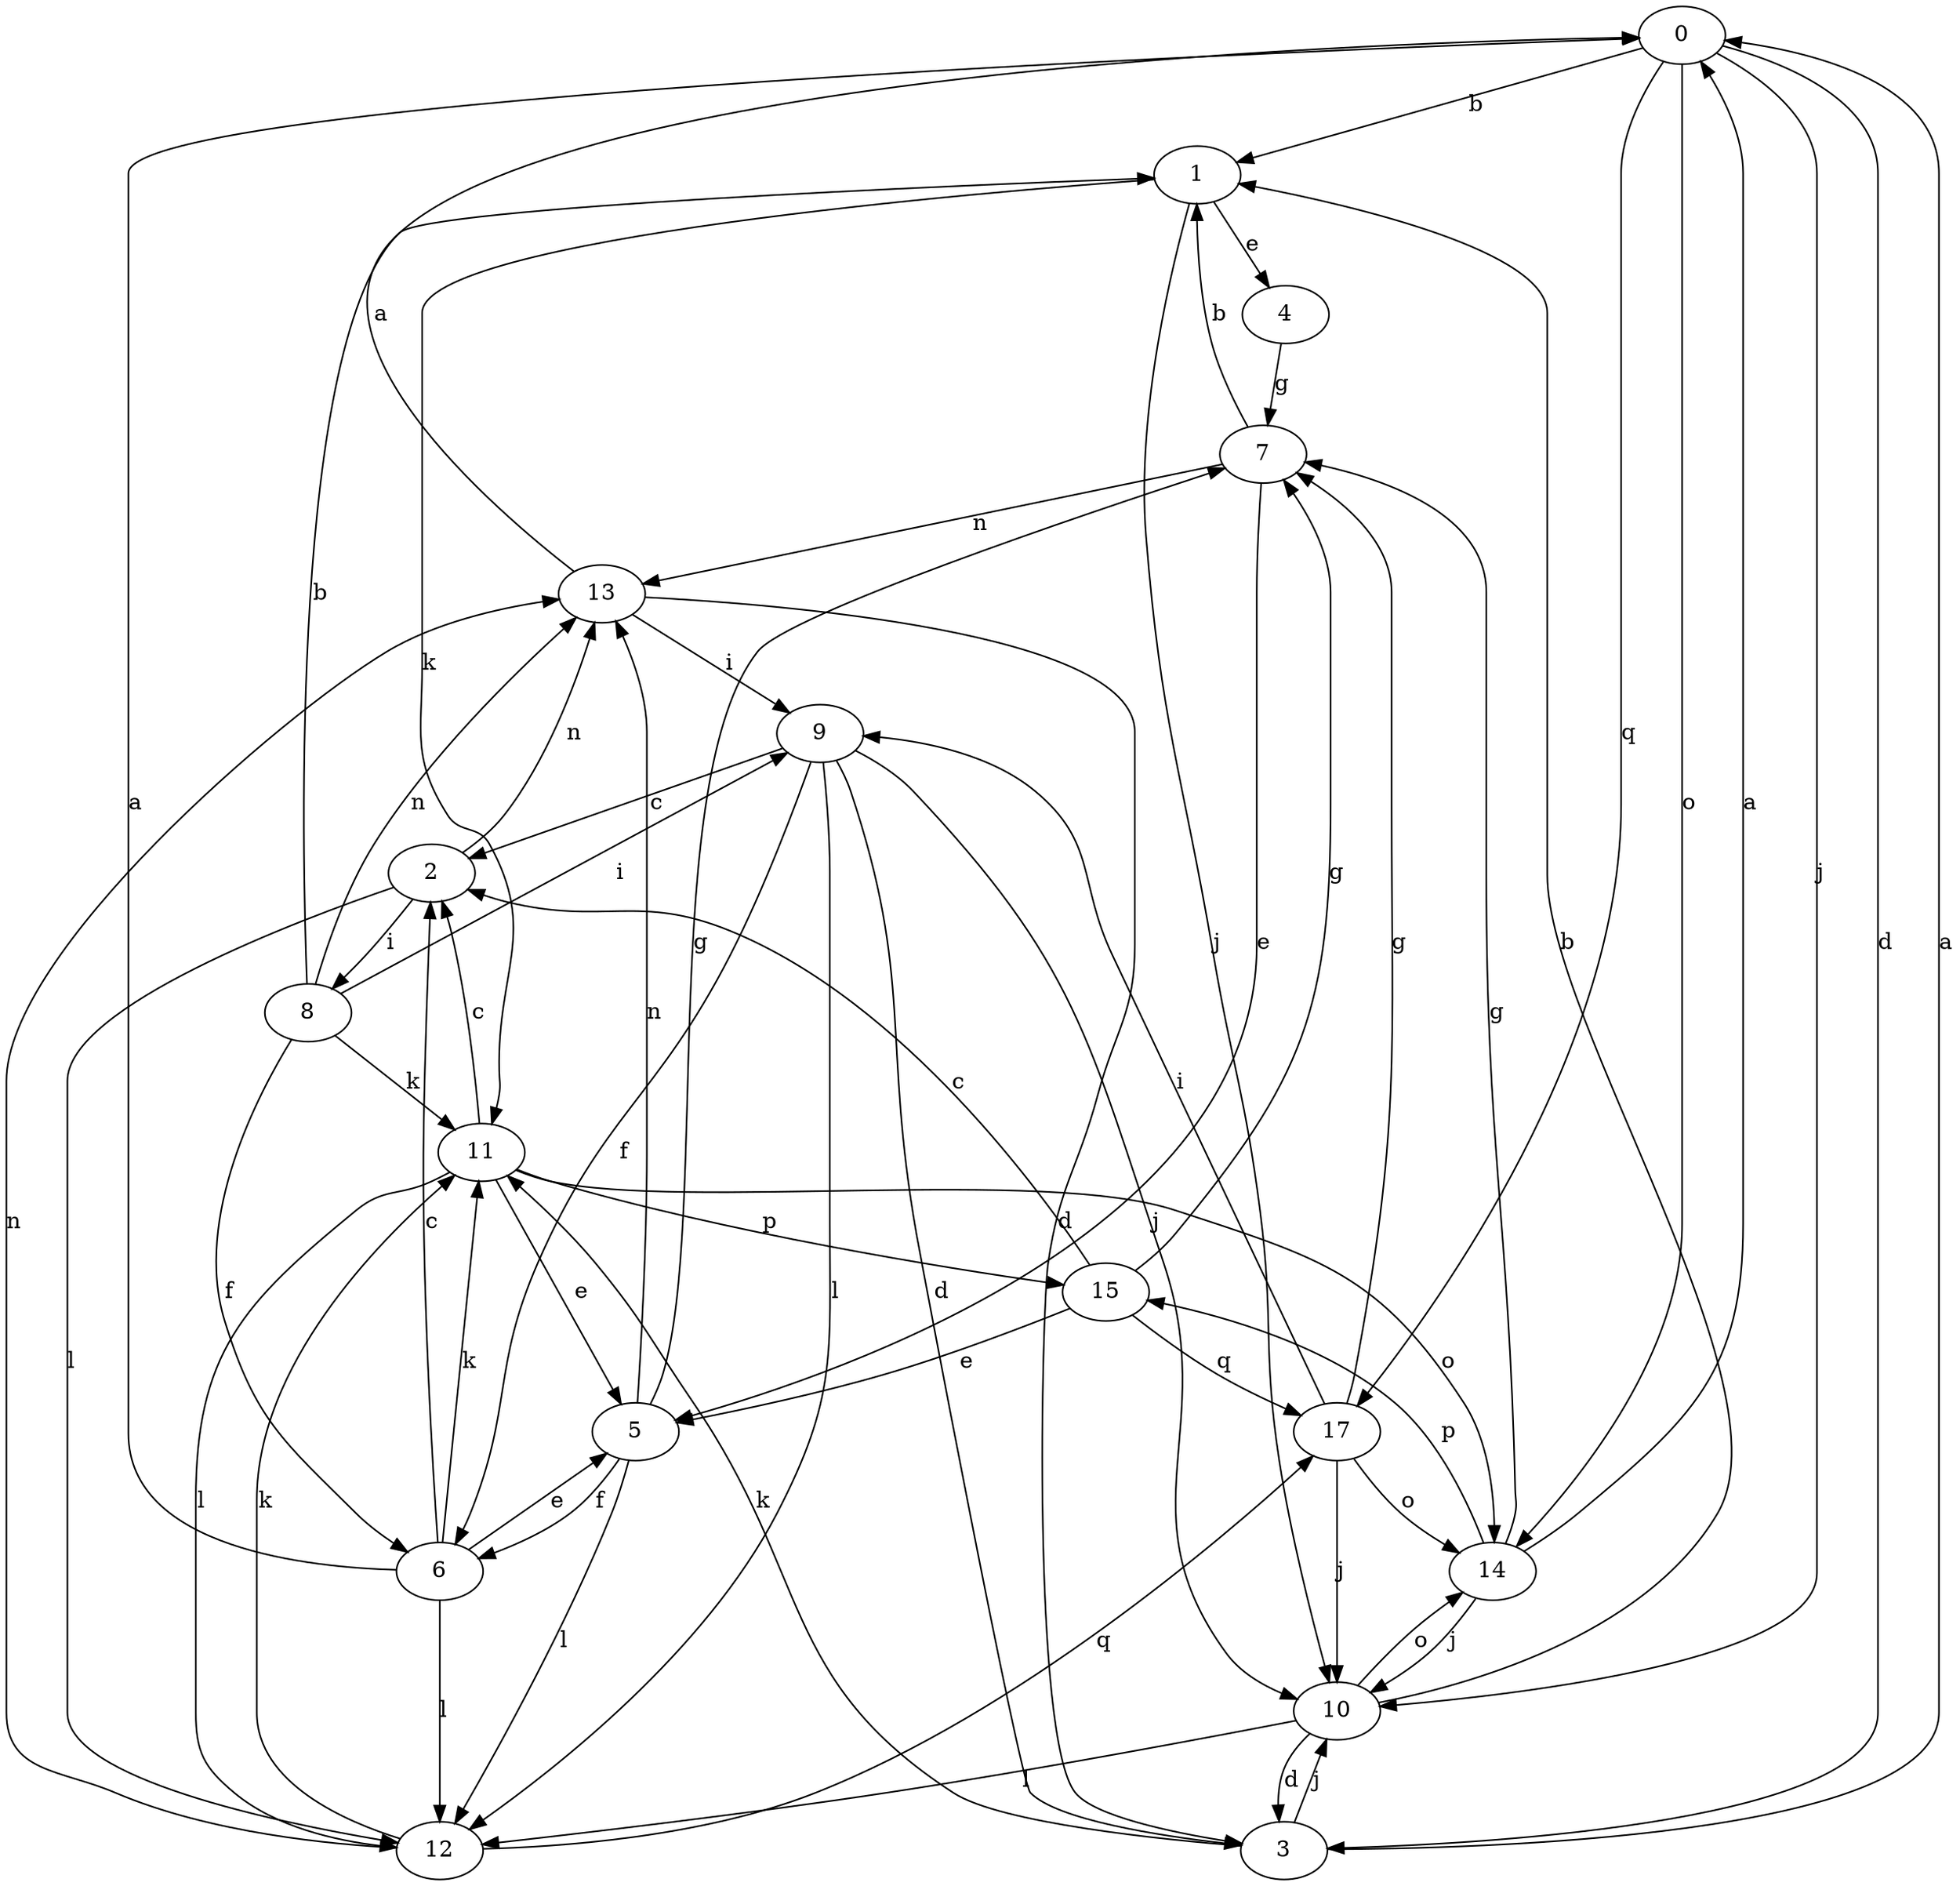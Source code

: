 strict digraph  {
0;
1;
2;
3;
4;
5;
6;
7;
8;
9;
10;
11;
12;
13;
14;
15;
17;
0 -> 1  [label=b];
0 -> 3  [label=d];
0 -> 10  [label=j];
0 -> 14  [label=o];
0 -> 17  [label=q];
1 -> 4  [label=e];
1 -> 10  [label=j];
1 -> 11  [label=k];
2 -> 8  [label=i];
2 -> 12  [label=l];
2 -> 13  [label=n];
3 -> 0  [label=a];
3 -> 10  [label=j];
3 -> 11  [label=k];
4 -> 7  [label=g];
5 -> 6  [label=f];
5 -> 7  [label=g];
5 -> 12  [label=l];
5 -> 13  [label=n];
6 -> 0  [label=a];
6 -> 2  [label=c];
6 -> 5  [label=e];
6 -> 11  [label=k];
6 -> 12  [label=l];
7 -> 1  [label=b];
7 -> 5  [label=e];
7 -> 13  [label=n];
8 -> 1  [label=b];
8 -> 6  [label=f];
8 -> 9  [label=i];
8 -> 11  [label=k];
8 -> 13  [label=n];
9 -> 2  [label=c];
9 -> 3  [label=d];
9 -> 6  [label=f];
9 -> 10  [label=j];
9 -> 12  [label=l];
10 -> 1  [label=b];
10 -> 3  [label=d];
10 -> 12  [label=l];
10 -> 14  [label=o];
11 -> 2  [label=c];
11 -> 5  [label=e];
11 -> 12  [label=l];
11 -> 14  [label=o];
11 -> 15  [label=p];
12 -> 11  [label=k];
12 -> 13  [label=n];
12 -> 17  [label=q];
13 -> 0  [label=a];
13 -> 3  [label=d];
13 -> 9  [label=i];
14 -> 0  [label=a];
14 -> 7  [label=g];
14 -> 10  [label=j];
14 -> 15  [label=p];
15 -> 2  [label=c];
15 -> 5  [label=e];
15 -> 7  [label=g];
15 -> 17  [label=q];
17 -> 7  [label=g];
17 -> 9  [label=i];
17 -> 10  [label=j];
17 -> 14  [label=o];
}
